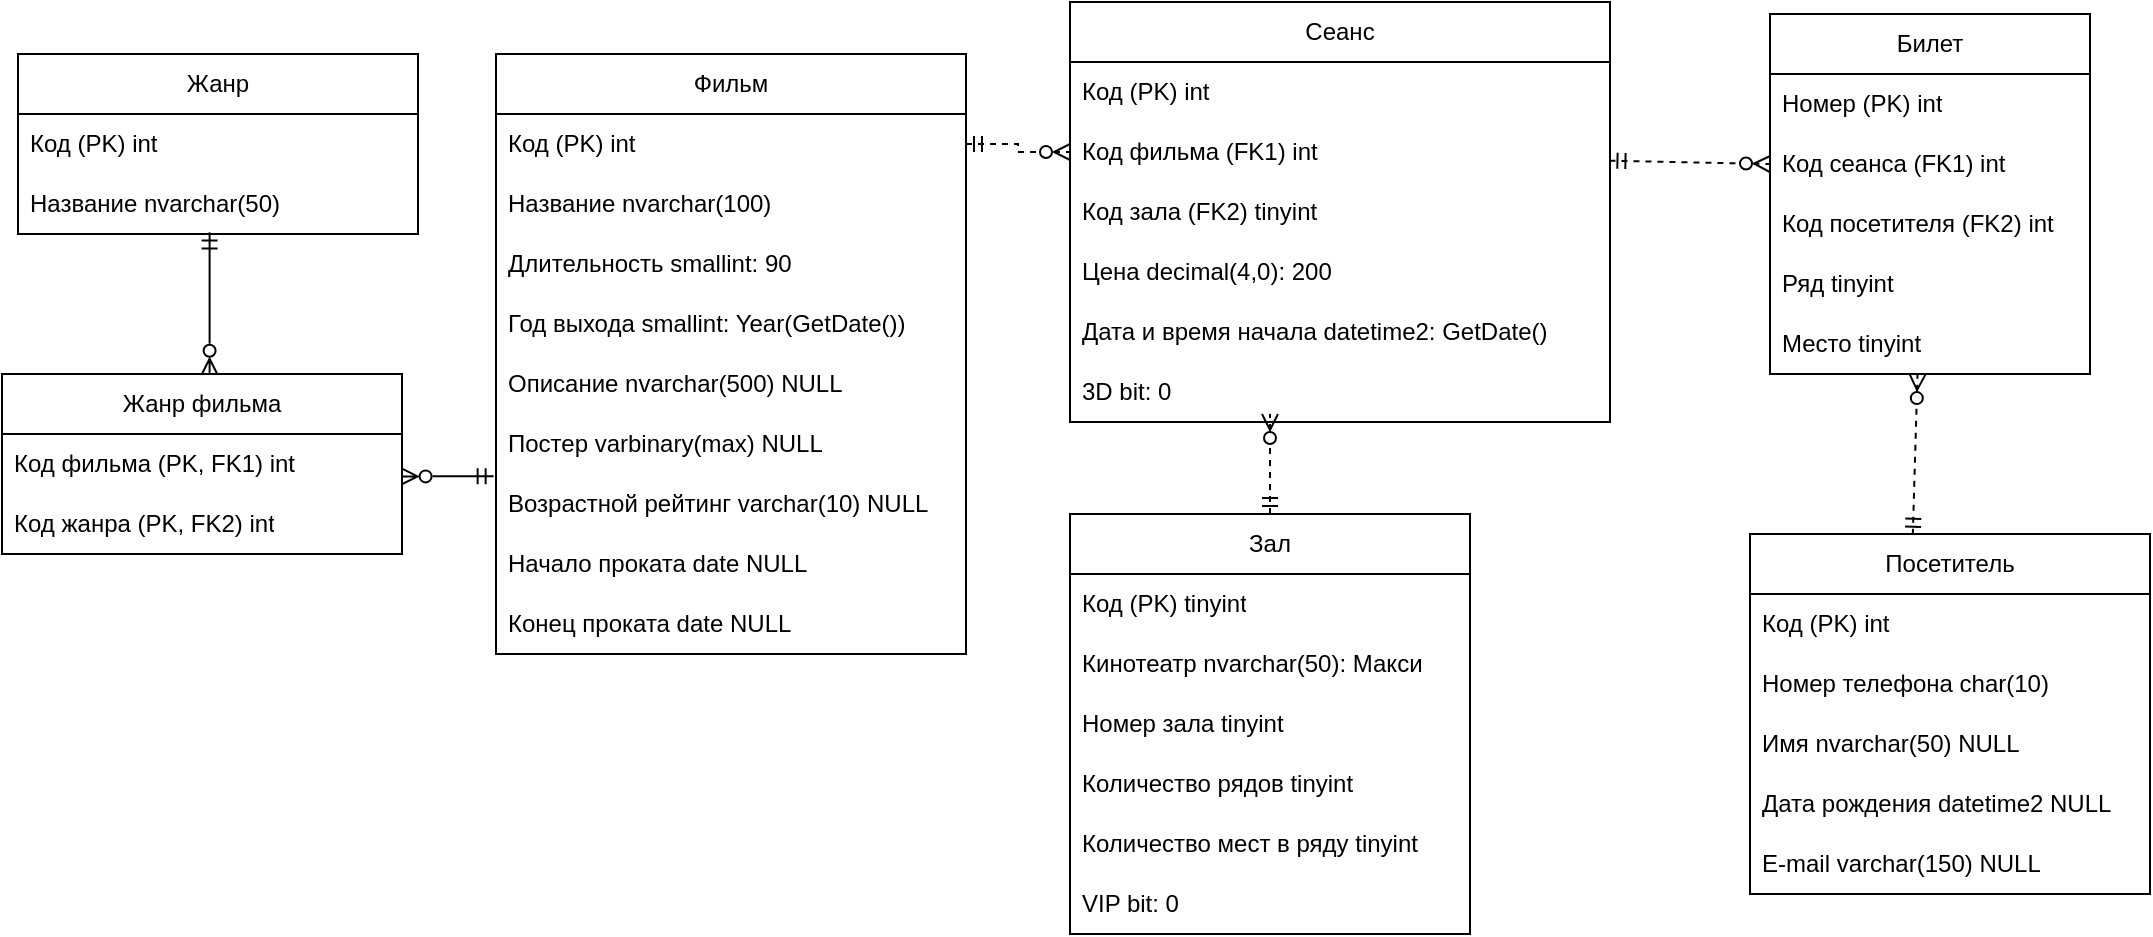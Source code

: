 <mxfile version="24.7.17" pages="2">
  <diagram name="Страница — 1" id="uTKht3Ufi8tJSBMcjWbj">
    <mxGraphModel dx="2261" dy="844" grid="1" gridSize="10" guides="1" tooltips="1" connect="1" arrows="1" fold="1" page="1" pageScale="1" pageWidth="827" pageHeight="1169" math="0" shadow="0">
      <root>
        <mxCell id="0" />
        <mxCell id="1" parent="0" />
        <mxCell id="r8_55KgaOgXDHcUJZC14-15" value="Фильм" style="swimlane;fontStyle=0;childLayout=stackLayout;horizontal=1;startSize=30;horizontalStack=0;resizeParent=1;resizeParentMax=0;resizeLast=0;collapsible=1;marginBottom=0;whiteSpace=wrap;html=1;" parent="1" vertex="1">
          <mxGeometry x="-447" y="440" width="235" height="300" as="geometry" />
        </mxCell>
        <mxCell id="r8_55KgaOgXDHcUJZC14-16" value="Код (PK) int" style="text;strokeColor=none;fillColor=none;align=left;verticalAlign=middle;spacingLeft=4;spacingRight=4;overflow=hidden;points=[[0,0.5],[1,0.5]];portConstraint=eastwest;rotatable=0;whiteSpace=wrap;html=1;" parent="r8_55KgaOgXDHcUJZC14-15" vertex="1">
          <mxGeometry y="30" width="235" height="30" as="geometry" />
        </mxCell>
        <mxCell id="r8_55KgaOgXDHcUJZC14-17" value="Название nvarchar(100)" style="text;strokeColor=none;fillColor=none;align=left;verticalAlign=middle;spacingLeft=4;spacingRight=4;overflow=hidden;points=[[0,0.5],[1,0.5]];portConstraint=eastwest;rotatable=0;whiteSpace=wrap;html=1;" parent="r8_55KgaOgXDHcUJZC14-15" vertex="1">
          <mxGeometry y="60" width="235" height="30" as="geometry" />
        </mxCell>
        <mxCell id="r8_55KgaOgXDHcUJZC14-18" value="Длительность smallint: 90" style="text;strokeColor=none;fillColor=none;align=left;verticalAlign=middle;spacingLeft=4;spacingRight=4;overflow=hidden;points=[[0,0.5],[1,0.5]];portConstraint=eastwest;rotatable=0;whiteSpace=wrap;html=1;" parent="r8_55KgaOgXDHcUJZC14-15" vertex="1">
          <mxGeometry y="90" width="235" height="30" as="geometry" />
        </mxCell>
        <mxCell id="wHLfdhWBH0zgHA5qeWjd-1" value="Год выхода smallint: Year(GetDate())" style="text;strokeColor=none;fillColor=none;align=left;verticalAlign=middle;spacingLeft=4;spacingRight=4;overflow=hidden;points=[[0,0.5],[1,0.5]];portConstraint=eastwest;rotatable=0;whiteSpace=wrap;html=1;" parent="r8_55KgaOgXDHcUJZC14-15" vertex="1">
          <mxGeometry y="120" width="235" height="30" as="geometry" />
        </mxCell>
        <mxCell id="rfza4wkIlq2GZ2fTbnun-22" value="Описание nvarchar(500) NULL" style="text;strokeColor=none;fillColor=none;align=left;verticalAlign=middle;spacingLeft=4;spacingRight=4;overflow=hidden;points=[[0,0.5],[1,0.5]];portConstraint=eastwest;rotatable=0;whiteSpace=wrap;html=1;" parent="r8_55KgaOgXDHcUJZC14-15" vertex="1">
          <mxGeometry y="150" width="235" height="30" as="geometry" />
        </mxCell>
        <mxCell id="rfza4wkIlq2GZ2fTbnun-27" value="Постер varbinary(max) NULL" style="text;strokeColor=none;fillColor=none;align=left;verticalAlign=middle;spacingLeft=4;spacingRight=4;overflow=hidden;points=[[0,0.5],[1,0.5]];portConstraint=eastwest;rotatable=0;whiteSpace=wrap;html=1;" parent="r8_55KgaOgXDHcUJZC14-15" vertex="1">
          <mxGeometry y="180" width="235" height="30" as="geometry" />
        </mxCell>
        <mxCell id="rfza4wkIlq2GZ2fTbnun-26" value="Возрастной рейтинг&amp;nbsp;varchar(10) NULL" style="text;strokeColor=none;fillColor=none;align=left;verticalAlign=middle;spacingLeft=4;spacingRight=4;overflow=hidden;points=[[0,0.5],[1,0.5]];portConstraint=eastwest;rotatable=0;whiteSpace=wrap;html=1;" parent="r8_55KgaOgXDHcUJZC14-15" vertex="1">
          <mxGeometry y="210" width="235" height="30" as="geometry" />
        </mxCell>
        <mxCell id="rfza4wkIlq2GZ2fTbnun-23" value="Начало проката date NULL" style="text;strokeColor=none;fillColor=none;align=left;verticalAlign=middle;spacingLeft=4;spacingRight=4;overflow=hidden;points=[[0,0.5],[1,0.5]];portConstraint=eastwest;rotatable=0;whiteSpace=wrap;html=1;" parent="r8_55KgaOgXDHcUJZC14-15" vertex="1">
          <mxGeometry y="240" width="235" height="30" as="geometry" />
        </mxCell>
        <mxCell id="rfza4wkIlq2GZ2fTbnun-24" value="Конец проката date NULL" style="text;strokeColor=none;fillColor=none;align=left;verticalAlign=middle;spacingLeft=4;spacingRight=4;overflow=hidden;points=[[0,0.5],[1,0.5]];portConstraint=eastwest;rotatable=0;whiteSpace=wrap;html=1;" parent="r8_55KgaOgXDHcUJZC14-15" vertex="1">
          <mxGeometry y="270" width="235" height="30" as="geometry" />
        </mxCell>
        <mxCell id="r8_55KgaOgXDHcUJZC14-19" value="Зал" style="swimlane;fontStyle=0;childLayout=stackLayout;horizontal=1;startSize=30;horizontalStack=0;resizeParent=1;resizeParentMax=0;resizeLast=0;collapsible=1;marginBottom=0;whiteSpace=wrap;html=1;" parent="1" vertex="1">
          <mxGeometry x="-160" y="670" width="200" height="210" as="geometry" />
        </mxCell>
        <mxCell id="r8_55KgaOgXDHcUJZC14-20" value="Код (PK) tinyint" style="text;strokeColor=none;fillColor=none;align=left;verticalAlign=middle;spacingLeft=4;spacingRight=4;overflow=hidden;points=[[0,0.5],[1,0.5]];portConstraint=eastwest;rotatable=0;whiteSpace=wrap;html=1;" parent="r8_55KgaOgXDHcUJZC14-19" vertex="1">
          <mxGeometry y="30" width="200" height="30" as="geometry" />
        </mxCell>
        <mxCell id="rfza4wkIlq2GZ2fTbnun-37" value="Кинотеатр nvarchar(50): Макси" style="text;strokeColor=none;fillColor=none;align=left;verticalAlign=middle;spacingLeft=4;spacingRight=4;overflow=hidden;points=[[0,0.5],[1,0.5]];portConstraint=eastwest;rotatable=0;whiteSpace=wrap;html=1;" parent="r8_55KgaOgXDHcUJZC14-19" vertex="1">
          <mxGeometry y="60" width="200" height="30" as="geometry" />
        </mxCell>
        <mxCell id="rfza4wkIlq2GZ2fTbnun-50" value="Номер зала tinyint" style="text;strokeColor=none;fillColor=none;align=left;verticalAlign=middle;spacingLeft=4;spacingRight=4;overflow=hidden;points=[[0,0.5],[1,0.5]];portConstraint=eastwest;rotatable=0;whiteSpace=wrap;html=1;" parent="r8_55KgaOgXDHcUJZC14-19" vertex="1">
          <mxGeometry y="90" width="200" height="30" as="geometry" />
        </mxCell>
        <mxCell id="rfza4wkIlq2GZ2fTbnun-20" value="Количество рядов tinyint" style="text;strokeColor=none;fillColor=none;align=left;verticalAlign=middle;spacingLeft=4;spacingRight=4;overflow=hidden;points=[[0,0.5],[1,0.5]];portConstraint=eastwest;rotatable=0;whiteSpace=wrap;html=1;" parent="r8_55KgaOgXDHcUJZC14-19" vertex="1">
          <mxGeometry y="120" width="200" height="30" as="geometry" />
        </mxCell>
        <mxCell id="rfza4wkIlq2GZ2fTbnun-21" value="Количество мест в ряду tinyint" style="text;strokeColor=none;fillColor=none;align=left;verticalAlign=middle;spacingLeft=4;spacingRight=4;overflow=hidden;points=[[0,0.5],[1,0.5]];portConstraint=eastwest;rotatable=0;whiteSpace=wrap;html=1;" parent="r8_55KgaOgXDHcUJZC14-19" vertex="1">
          <mxGeometry y="150" width="200" height="30" as="geometry" />
        </mxCell>
        <mxCell id="wHLfdhWBH0zgHA5qeWjd-2" value="VIP bit: 0" style="text;strokeColor=none;fillColor=none;align=left;verticalAlign=middle;spacingLeft=4;spacingRight=4;overflow=hidden;points=[[0,0.5],[1,0.5]];portConstraint=eastwest;rotatable=0;whiteSpace=wrap;html=1;" parent="r8_55KgaOgXDHcUJZC14-19" vertex="1">
          <mxGeometry y="180" width="200" height="30" as="geometry" />
        </mxCell>
        <mxCell id="r8_55KgaOgXDHcUJZC14-23" value="Билет" style="swimlane;fontStyle=0;childLayout=stackLayout;horizontal=1;startSize=30;horizontalStack=0;resizeParent=1;resizeParentMax=0;resizeLast=0;collapsible=1;marginBottom=0;whiteSpace=wrap;html=1;" parent="1" vertex="1">
          <mxGeometry x="190" y="420" width="160" height="180" as="geometry" />
        </mxCell>
        <mxCell id="r8_55KgaOgXDHcUJZC14-24" value="Номер (PK) int" style="text;strokeColor=none;fillColor=none;align=left;verticalAlign=middle;spacingLeft=4;spacingRight=4;overflow=hidden;points=[[0,0.5],[1,0.5]];portConstraint=eastwest;rotatable=0;whiteSpace=wrap;html=1;" parent="r8_55KgaOgXDHcUJZC14-23" vertex="1">
          <mxGeometry y="30" width="160" height="30" as="geometry" />
        </mxCell>
        <mxCell id="rfza4wkIlq2GZ2fTbnun-6" value="Код сеанса (FK1) int" style="text;strokeColor=none;fillColor=none;align=left;verticalAlign=middle;spacingLeft=4;spacingRight=4;overflow=hidden;points=[[0,0.5],[1,0.5]];portConstraint=eastwest;rotatable=0;whiteSpace=wrap;html=1;" parent="r8_55KgaOgXDHcUJZC14-23" vertex="1">
          <mxGeometry y="60" width="160" height="30" as="geometry" />
        </mxCell>
        <mxCell id="rfza4wkIlq2GZ2fTbnun-32" value="Код посетителя (FK2) int" style="text;strokeColor=none;fillColor=none;align=left;verticalAlign=middle;spacingLeft=4;spacingRight=4;overflow=hidden;points=[[0,0.5],[1,0.5]];portConstraint=eastwest;rotatable=0;whiteSpace=wrap;html=1;" parent="r8_55KgaOgXDHcUJZC14-23" vertex="1">
          <mxGeometry y="90" width="160" height="30" as="geometry" />
        </mxCell>
        <mxCell id="rfza4wkIlq2GZ2fTbnun-7" value="Ряд tinyint" style="text;strokeColor=none;fillColor=none;align=left;verticalAlign=middle;spacingLeft=4;spacingRight=4;overflow=hidden;points=[[0,0.5],[1,0.5]];portConstraint=eastwest;rotatable=0;whiteSpace=wrap;html=1;" parent="r8_55KgaOgXDHcUJZC14-23" vertex="1">
          <mxGeometry y="120" width="160" height="30" as="geometry" />
        </mxCell>
        <mxCell id="r8_55KgaOgXDHcUJZC14-28" value="Место tinyint" style="text;strokeColor=none;fillColor=none;align=left;verticalAlign=middle;spacingLeft=4;spacingRight=4;overflow=hidden;points=[[0,0.5],[1,0.5]];portConstraint=eastwest;rotatable=0;whiteSpace=wrap;html=1;" parent="r8_55KgaOgXDHcUJZC14-23" vertex="1">
          <mxGeometry y="150" width="160" height="30" as="geometry" />
        </mxCell>
        <mxCell id="rfza4wkIlq2GZ2fTbnun-1" value="Сеанс" style="swimlane;fontStyle=0;childLayout=stackLayout;horizontal=1;startSize=30;horizontalStack=0;resizeParent=1;resizeParentMax=0;resizeLast=0;collapsible=1;marginBottom=0;whiteSpace=wrap;html=1;" parent="1" vertex="1">
          <mxGeometry x="-160" y="414" width="270" height="210" as="geometry" />
        </mxCell>
        <mxCell id="rfza4wkIlq2GZ2fTbnun-2" value="Код (PK) int" style="text;strokeColor=none;fillColor=none;align=left;verticalAlign=middle;spacingLeft=4;spacingRight=4;overflow=hidden;points=[[0,0.5],[1,0.5]];portConstraint=eastwest;rotatable=0;whiteSpace=wrap;html=1;" parent="rfza4wkIlq2GZ2fTbnun-1" vertex="1">
          <mxGeometry y="30" width="270" height="30" as="geometry" />
        </mxCell>
        <mxCell id="rfza4wkIlq2GZ2fTbnun-3" value="Код фильма (FK1) int" style="text;strokeColor=none;fillColor=none;align=left;verticalAlign=middle;spacingLeft=4;spacingRight=4;overflow=hidden;points=[[0,0.5],[1,0.5]];portConstraint=eastwest;rotatable=0;whiteSpace=wrap;html=1;" parent="rfza4wkIlq2GZ2fTbnun-1" vertex="1">
          <mxGeometry y="60" width="270" height="30" as="geometry" />
        </mxCell>
        <mxCell id="rfza4wkIlq2GZ2fTbnun-4" value="Код зала (FK2) tinyint" style="text;strokeColor=none;fillColor=none;align=left;verticalAlign=middle;spacingLeft=4;spacingRight=4;overflow=hidden;points=[[0,0.5],[1,0.5]];portConstraint=eastwest;rotatable=0;whiteSpace=wrap;html=1;" parent="rfza4wkIlq2GZ2fTbnun-1" vertex="1">
          <mxGeometry y="90" width="270" height="30" as="geometry" />
        </mxCell>
        <mxCell id="rfza4wkIlq2GZ2fTbnun-8" value="Цена decimal(4,0): 200" style="text;strokeColor=none;fillColor=none;align=left;verticalAlign=middle;spacingLeft=4;spacingRight=4;overflow=hidden;points=[[0,0.5],[1,0.5]];portConstraint=eastwest;rotatable=0;whiteSpace=wrap;html=1;" parent="rfza4wkIlq2GZ2fTbnun-1" vertex="1">
          <mxGeometry y="120" width="270" height="30" as="geometry" />
        </mxCell>
        <mxCell id="rfza4wkIlq2GZ2fTbnun-17" value="Дата и время начала datetime2: GetDate()" style="text;strokeColor=none;fillColor=none;align=left;verticalAlign=middle;spacingLeft=4;spacingRight=4;overflow=hidden;points=[[0,0.5],[1,0.5]];portConstraint=eastwest;rotatable=0;whiteSpace=wrap;html=1;" parent="rfza4wkIlq2GZ2fTbnun-1" vertex="1">
          <mxGeometry y="150" width="270" height="30" as="geometry" />
        </mxCell>
        <mxCell id="rfza4wkIlq2GZ2fTbnun-34" value="3D bit: 0" style="text;strokeColor=none;fillColor=none;align=left;verticalAlign=middle;spacingLeft=4;spacingRight=4;overflow=hidden;points=[[0,0.5],[1,0.5]];portConstraint=eastwest;rotatable=0;whiteSpace=wrap;html=1;" parent="rfza4wkIlq2GZ2fTbnun-1" vertex="1">
          <mxGeometry y="180" width="270" height="30" as="geometry" />
        </mxCell>
        <mxCell id="rfza4wkIlq2GZ2fTbnun-9" value="Посетитель" style="swimlane;fontStyle=0;childLayout=stackLayout;horizontal=1;startSize=30;horizontalStack=0;resizeParent=1;resizeParentMax=0;resizeLast=0;collapsible=1;marginBottom=0;whiteSpace=wrap;html=1;" parent="1" vertex="1">
          <mxGeometry x="180" y="680" width="200" height="180" as="geometry" />
        </mxCell>
        <mxCell id="rfza4wkIlq2GZ2fTbnun-28" value="Код (PK) int" style="text;strokeColor=none;fillColor=none;align=left;verticalAlign=middle;spacingLeft=4;spacingRight=4;overflow=hidden;points=[[0,0.5],[1,0.5]];portConstraint=eastwest;rotatable=0;whiteSpace=wrap;html=1;" parent="rfza4wkIlq2GZ2fTbnun-9" vertex="1">
          <mxGeometry y="30" width="200" height="30" as="geometry" />
        </mxCell>
        <mxCell id="rfza4wkIlq2GZ2fTbnun-10" value="Номер телефона char(10)" style="text;strokeColor=none;fillColor=none;align=left;verticalAlign=middle;spacingLeft=4;spacingRight=4;overflow=hidden;points=[[0,0.5],[1,0.5]];portConstraint=eastwest;rotatable=0;whiteSpace=wrap;html=1;" parent="rfza4wkIlq2GZ2fTbnun-9" vertex="1">
          <mxGeometry y="60" width="200" height="30" as="geometry" />
        </mxCell>
        <mxCell id="rfza4wkIlq2GZ2fTbnun-12" value="Имя nvarchar(50) NULL" style="text;strokeColor=none;fillColor=none;align=left;verticalAlign=middle;spacingLeft=4;spacingRight=4;overflow=hidden;points=[[0,0.5],[1,0.5]];portConstraint=eastwest;rotatable=0;whiteSpace=wrap;html=1;" parent="rfza4wkIlq2GZ2fTbnun-9" vertex="1">
          <mxGeometry y="90" width="200" height="30" as="geometry" />
        </mxCell>
        <mxCell id="rfza4wkIlq2GZ2fTbnun-25" value="Дата рождения datetime2 NULL" style="text;strokeColor=none;fillColor=none;align=left;verticalAlign=middle;spacingLeft=4;spacingRight=4;overflow=hidden;points=[[0,0.5],[1,0.5]];portConstraint=eastwest;rotatable=0;whiteSpace=wrap;html=1;" parent="rfza4wkIlq2GZ2fTbnun-9" vertex="1">
          <mxGeometry y="120" width="200" height="30" as="geometry" />
        </mxCell>
        <mxCell id="rfza4wkIlq2GZ2fTbnun-29" value="E-mail varchar(150) NULL" style="text;strokeColor=none;fillColor=none;align=left;verticalAlign=middle;spacingLeft=4;spacingRight=4;overflow=hidden;points=[[0,0.5],[1,0.5]];portConstraint=eastwest;rotatable=0;whiteSpace=wrap;html=1;" parent="rfza4wkIlq2GZ2fTbnun-9" vertex="1">
          <mxGeometry y="150" width="200" height="30" as="geometry" />
        </mxCell>
        <mxCell id="rfza4wkIlq2GZ2fTbnun-39" value="" style="fontSize=12;html=1;endArrow=ERzeroToMany;startArrow=ERmandOne;rounded=0;exitX=0.407;exitY=0.002;exitDx=0;exitDy=0;dashed=1;startFill=0;exitPerimeter=0;entryX=0.461;entryY=1.002;entryDx=0;entryDy=0;entryPerimeter=0;" parent="1" source="rfza4wkIlq2GZ2fTbnun-9" target="r8_55KgaOgXDHcUJZC14-28" edge="1">
          <mxGeometry width="100" height="100" relative="1" as="geometry">
            <mxPoint x="-105" y="590" as="sourcePoint" />
            <mxPoint x="215" y="390" as="targetPoint" />
          </mxGeometry>
        </mxCell>
        <mxCell id="rfza4wkIlq2GZ2fTbnun-42" value="" style="fontSize=12;html=1;endArrow=ERzeroToMany;startArrow=ERmandOne;rounded=0;dashed=1;entryX=0;entryY=0.5;entryDx=0;entryDy=0;startFill=0;exitX=0.999;exitY=0.644;exitDx=0;exitDy=0;exitPerimeter=0;" parent="1" source="rfza4wkIlq2GZ2fTbnun-3" target="rfza4wkIlq2GZ2fTbnun-6" edge="1">
          <mxGeometry width="100" height="100" relative="1" as="geometry">
            <mxPoint x="40" y="480" as="sourcePoint" />
            <mxPoint x="30" y="390" as="targetPoint" />
          </mxGeometry>
        </mxCell>
        <mxCell id="rfza4wkIlq2GZ2fTbnun-43" value="" style="fontSize=12;html=1;endArrow=ERzeroToMany;startArrow=ERmandOne;rounded=0;exitX=1;exitY=0.5;exitDx=0;exitDy=0;edgeStyle=orthogonalEdgeStyle;dashed=1;entryX=0;entryY=0.5;entryDx=0;entryDy=0;startFill=0;" parent="1" source="r8_55KgaOgXDHcUJZC14-16" target="rfza4wkIlq2GZ2fTbnun-3" edge="1">
          <mxGeometry width="100" height="100" relative="1" as="geometry">
            <mxPoint x="-273" y="330" as="sourcePoint" />
            <mxPoint x="-200" y="410" as="targetPoint" />
          </mxGeometry>
        </mxCell>
        <mxCell id="rfza4wkIlq2GZ2fTbnun-49" value="" style="fontSize=12;html=1;endArrow=ERzeroToMany;startArrow=ERmandOne;rounded=0;exitX=0.5;exitY=0;exitDx=0;exitDy=0;edgeStyle=orthogonalEdgeStyle;dashed=1;startFill=0;" parent="1" source="r8_55KgaOgXDHcUJZC14-19" edge="1">
          <mxGeometry width="100" height="100" relative="1" as="geometry">
            <mxPoint x="-10" y="465" as="sourcePoint" />
            <mxPoint x="-60" y="620" as="targetPoint" />
          </mxGeometry>
        </mxCell>
        <mxCell id="h28ZoQ1r3luXA5jQ2LoP-1" value="Жанр" style="swimlane;fontStyle=0;childLayout=stackLayout;horizontal=1;startSize=30;horizontalStack=0;resizeParent=1;resizeParentMax=0;resizeLast=0;collapsible=1;marginBottom=0;whiteSpace=wrap;html=1;" parent="1" vertex="1">
          <mxGeometry x="-686" y="440" width="200" height="90" as="geometry" />
        </mxCell>
        <mxCell id="h28ZoQ1r3luXA5jQ2LoP-2" value="Код (PK) int" style="text;strokeColor=none;fillColor=none;align=left;verticalAlign=middle;spacingLeft=4;spacingRight=4;overflow=hidden;points=[[0,0.5],[1,0.5]];portConstraint=eastwest;rotatable=0;whiteSpace=wrap;html=1;" parent="h28ZoQ1r3luXA5jQ2LoP-1" vertex="1">
          <mxGeometry y="30" width="200" height="30" as="geometry" />
        </mxCell>
        <mxCell id="h28ZoQ1r3luXA5jQ2LoP-3" value="Название nvarchar(50)" style="text;strokeColor=none;fillColor=none;align=left;verticalAlign=middle;spacingLeft=4;spacingRight=4;overflow=hidden;points=[[0,0.5],[1,0.5]];portConstraint=eastwest;rotatable=0;whiteSpace=wrap;html=1;" parent="h28ZoQ1r3luXA5jQ2LoP-1" vertex="1">
          <mxGeometry y="60" width="200" height="30" as="geometry" />
        </mxCell>
        <mxCell id="h28ZoQ1r3luXA5jQ2LoP-7" value="Жанр фильма" style="swimlane;fontStyle=0;childLayout=stackLayout;horizontal=1;startSize=30;horizontalStack=0;resizeParent=1;resizeParentMax=0;resizeLast=0;collapsible=1;marginBottom=0;whiteSpace=wrap;html=1;" parent="1" vertex="1">
          <mxGeometry x="-694" y="600" width="200" height="90" as="geometry" />
        </mxCell>
        <mxCell id="h28ZoQ1r3luXA5jQ2LoP-8" value="Код фильма (PK, FK1) int" style="text;strokeColor=none;fillColor=none;align=left;verticalAlign=middle;spacingLeft=4;spacingRight=4;overflow=hidden;points=[[0,0.5],[1,0.5]];portConstraint=eastwest;rotatable=0;whiteSpace=wrap;html=1;" parent="h28ZoQ1r3luXA5jQ2LoP-7" vertex="1">
          <mxGeometry y="30" width="200" height="30" as="geometry" />
        </mxCell>
        <mxCell id="h28ZoQ1r3luXA5jQ2LoP-9" value="Код жанра (PK, FK2) int" style="text;strokeColor=none;fillColor=none;align=left;verticalAlign=middle;spacingLeft=4;spacingRight=4;overflow=hidden;points=[[0,0.5],[1,0.5]];portConstraint=eastwest;rotatable=0;whiteSpace=wrap;html=1;" parent="h28ZoQ1r3luXA5jQ2LoP-7" vertex="1">
          <mxGeometry y="60" width="200" height="30" as="geometry" />
        </mxCell>
        <mxCell id="h28ZoQ1r3luXA5jQ2LoP-18" value="" style="fontSize=12;html=1;endArrow=ERzeroToMany;startArrow=ERmandOne;rounded=0;exitX=-0.005;exitY=0.038;exitDx=0;exitDy=0;exitPerimeter=0;endFill=0;entryX=0.999;entryY=0.707;entryDx=0;entryDy=0;entryPerimeter=0;" parent="1" source="rfza4wkIlq2GZ2fTbnun-26" target="h28ZoQ1r3luXA5jQ2LoP-8" edge="1">
          <mxGeometry width="100" height="100" relative="1" as="geometry">
            <mxPoint x="-350" y="520" as="sourcePoint" />
            <mxPoint x="-490" y="650" as="targetPoint" />
          </mxGeometry>
        </mxCell>
        <mxCell id="X0j3rr7u5MHV0aujGTxk-1" value="" style="fontSize=12;html=1;endArrow=ERzeroToMany;startArrow=ERmandOne;rounded=0;exitX=0.479;exitY=0.973;exitDx=0;exitDy=0;exitPerimeter=0;entryX=0.519;entryY=0.004;entryDx=0;entryDy=0;entryPerimeter=0;endFill=0;" parent="1" source="h28ZoQ1r3luXA5jQ2LoP-3" target="h28ZoQ1r3luXA5jQ2LoP-7" edge="1">
          <mxGeometry width="100" height="100" relative="1" as="geometry">
            <mxPoint x="-570" y="680" as="sourcePoint" />
            <mxPoint x="-470" y="580" as="targetPoint" />
          </mxGeometry>
        </mxCell>
      </root>
    </mxGraphModel>
  </diagram>
  <diagram id="O1sjiInfZACCglBmAzlQ" name="Страница — 2">
    <mxGraphModel dx="1434" dy="836" grid="1" gridSize="10" guides="1" tooltips="1" connect="1" arrows="1" fold="1" page="1" pageScale="1" pageWidth="827" pageHeight="1169" math="0" shadow="0">
      <root>
        <mxCell id="0" />
        <mxCell id="1" parent="0" />
      </root>
    </mxGraphModel>
  </diagram>
</mxfile>
